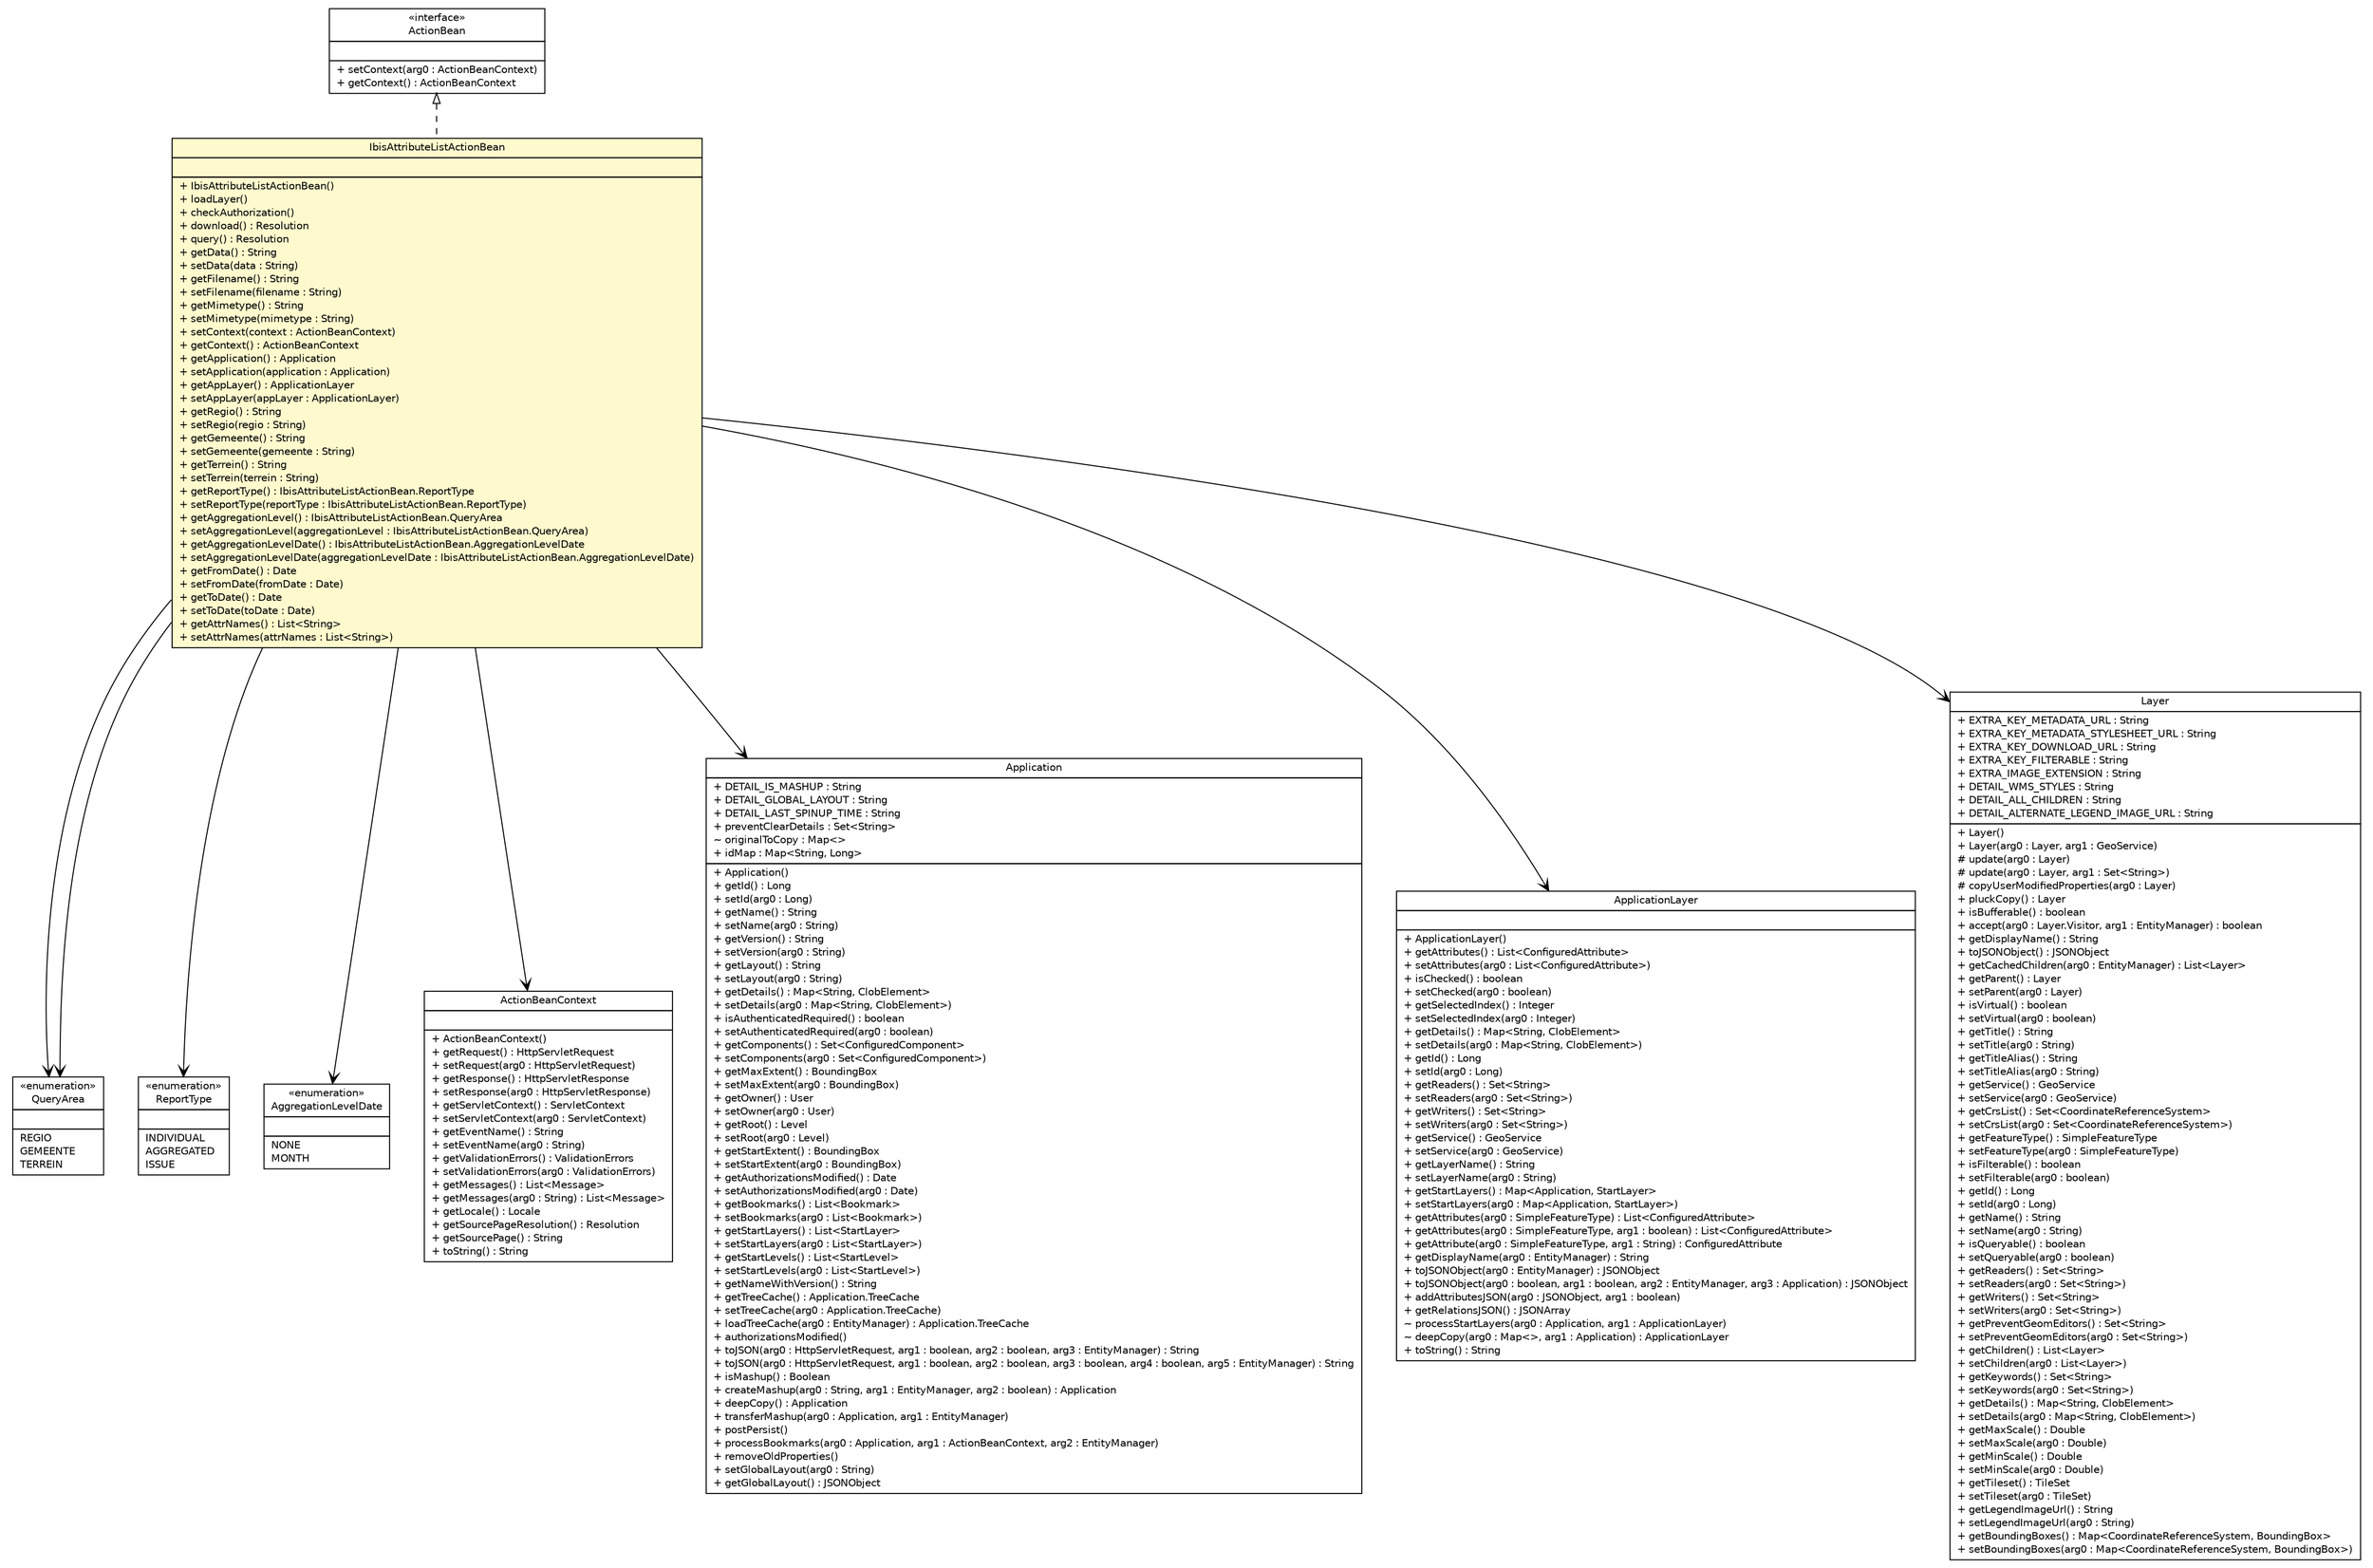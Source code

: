 #!/usr/local/bin/dot
#
# Class diagram 
# Generated by UMLGraph version R5_6-24-gf6e263 (http://www.umlgraph.org/)
#

digraph G {
	edge [fontname="Helvetica",fontsize=10,labelfontname="Helvetica",labelfontsize=10];
	node [fontname="Helvetica",fontsize=10,shape=plaintext];
	nodesep=0.25;
	ranksep=0.5;
	// nl.b3p.viewer.stripes.IbisAttributeListActionBean
	c52 [label=<<table title="nl.b3p.viewer.stripes.IbisAttributeListActionBean" border="0" cellborder="1" cellspacing="0" cellpadding="2" port="p" bgcolor="lemonChiffon" href="./IbisAttributeListActionBean.html">
		<tr><td><table border="0" cellspacing="0" cellpadding="1">
<tr><td align="center" balign="center"> IbisAttributeListActionBean </td></tr>
		</table></td></tr>
		<tr><td><table border="0" cellspacing="0" cellpadding="1">
<tr><td align="left" balign="left">  </td></tr>
		</table></td></tr>
		<tr><td><table border="0" cellspacing="0" cellpadding="1">
<tr><td align="left" balign="left"> + IbisAttributeListActionBean() </td></tr>
<tr><td align="left" balign="left"> + loadLayer() </td></tr>
<tr><td align="left" balign="left"> + checkAuthorization() </td></tr>
<tr><td align="left" balign="left"> + download() : Resolution </td></tr>
<tr><td align="left" balign="left"> + query() : Resolution </td></tr>
<tr><td align="left" balign="left"> + getData() : String </td></tr>
<tr><td align="left" balign="left"> + setData(data : String) </td></tr>
<tr><td align="left" balign="left"> + getFilename() : String </td></tr>
<tr><td align="left" balign="left"> + setFilename(filename : String) </td></tr>
<tr><td align="left" balign="left"> + getMimetype() : String </td></tr>
<tr><td align="left" balign="left"> + setMimetype(mimetype : String) </td></tr>
<tr><td align="left" balign="left"> + setContext(context : ActionBeanContext) </td></tr>
<tr><td align="left" balign="left"> + getContext() : ActionBeanContext </td></tr>
<tr><td align="left" balign="left"> + getApplication() : Application </td></tr>
<tr><td align="left" balign="left"> + setApplication(application : Application) </td></tr>
<tr><td align="left" balign="left"> + getAppLayer() : ApplicationLayer </td></tr>
<tr><td align="left" balign="left"> + setAppLayer(appLayer : ApplicationLayer) </td></tr>
<tr><td align="left" balign="left"> + getRegio() : String </td></tr>
<tr><td align="left" balign="left"> + setRegio(regio : String) </td></tr>
<tr><td align="left" balign="left"> + getGemeente() : String </td></tr>
<tr><td align="left" balign="left"> + setGemeente(gemeente : String) </td></tr>
<tr><td align="left" balign="left"> + getTerrein() : String </td></tr>
<tr><td align="left" balign="left"> + setTerrein(terrein : String) </td></tr>
<tr><td align="left" balign="left"> + getReportType() : IbisAttributeListActionBean.ReportType </td></tr>
<tr><td align="left" balign="left"> + setReportType(reportType : IbisAttributeListActionBean.ReportType) </td></tr>
<tr><td align="left" balign="left"> + getAggregationLevel() : IbisAttributeListActionBean.QueryArea </td></tr>
<tr><td align="left" balign="left"> + setAggregationLevel(aggregationLevel : IbisAttributeListActionBean.QueryArea) </td></tr>
<tr><td align="left" balign="left"> + getAggregationLevelDate() : IbisAttributeListActionBean.AggregationLevelDate </td></tr>
<tr><td align="left" balign="left"> + setAggregationLevelDate(aggregationLevelDate : IbisAttributeListActionBean.AggregationLevelDate) </td></tr>
<tr><td align="left" balign="left"> + getFromDate() : Date </td></tr>
<tr><td align="left" balign="left"> + setFromDate(fromDate : Date) </td></tr>
<tr><td align="left" balign="left"> + getToDate() : Date </td></tr>
<tr><td align="left" balign="left"> + setToDate(toDate : Date) </td></tr>
<tr><td align="left" balign="left"> + getAttrNames() : List&lt;String&gt; </td></tr>
<tr><td align="left" balign="left"> + setAttrNames(attrNames : List&lt;String&gt;) </td></tr>
		</table></td></tr>
		</table>>, URL="./IbisAttributeListActionBean.html", fontname="Helvetica", fontcolor="black", fontsize=10.0];
	// nl.b3p.viewer.stripes.IbisAttributeListActionBean.QueryArea
	c53 [label=<<table title="nl.b3p.viewer.stripes.IbisAttributeListActionBean.QueryArea" border="0" cellborder="1" cellspacing="0" cellpadding="2" port="p" href="./IbisAttributeListActionBean.QueryArea.html">
		<tr><td><table border="0" cellspacing="0" cellpadding="1">
<tr><td align="center" balign="center"> &#171;enumeration&#187; </td></tr>
<tr><td align="center" balign="center"> QueryArea </td></tr>
		</table></td></tr>
		<tr><td><table border="0" cellspacing="0" cellpadding="1">
<tr><td align="left" balign="left">  </td></tr>
		</table></td></tr>
		<tr><td><table border="0" cellspacing="0" cellpadding="1">
<tr><td align="left" balign="left"> REGIO </td></tr>
<tr><td align="left" balign="left"> GEMEENTE </td></tr>
<tr><td align="left" balign="left"> TERREIN </td></tr>
		</table></td></tr>
		</table>>, URL="./IbisAttributeListActionBean.QueryArea.html", fontname="Helvetica", fontcolor="black", fontsize=10.0];
	// nl.b3p.viewer.stripes.IbisAttributeListActionBean.ReportType
	c54 [label=<<table title="nl.b3p.viewer.stripes.IbisAttributeListActionBean.ReportType" border="0" cellborder="1" cellspacing="0" cellpadding="2" port="p" href="./IbisAttributeListActionBean.ReportType.html">
		<tr><td><table border="0" cellspacing="0" cellpadding="1">
<tr><td align="center" balign="center"> &#171;enumeration&#187; </td></tr>
<tr><td align="center" balign="center"> ReportType </td></tr>
		</table></td></tr>
		<tr><td><table border="0" cellspacing="0" cellpadding="1">
<tr><td align="left" balign="left">  </td></tr>
		</table></td></tr>
		<tr><td><table border="0" cellspacing="0" cellpadding="1">
<tr><td align="left" balign="left"> INDIVIDUAL </td></tr>
<tr><td align="left" balign="left"> AGGREGATED </td></tr>
<tr><td align="left" balign="left"> ISSUE </td></tr>
		</table></td></tr>
		</table>>, URL="./IbisAttributeListActionBean.ReportType.html", fontname="Helvetica", fontcolor="black", fontsize=10.0];
	// nl.b3p.viewer.stripes.IbisAttributeListActionBean.AggregationLevelDate
	c55 [label=<<table title="nl.b3p.viewer.stripes.IbisAttributeListActionBean.AggregationLevelDate" border="0" cellborder="1" cellspacing="0" cellpadding="2" port="p" href="./IbisAttributeListActionBean.AggregationLevelDate.html">
		<tr><td><table border="0" cellspacing="0" cellpadding="1">
<tr><td align="center" balign="center"> &#171;enumeration&#187; </td></tr>
<tr><td align="center" balign="center"> AggregationLevelDate </td></tr>
		</table></td></tr>
		<tr><td><table border="0" cellspacing="0" cellpadding="1">
<tr><td align="left" balign="left">  </td></tr>
		</table></td></tr>
		<tr><td><table border="0" cellspacing="0" cellpadding="1">
<tr><td align="left" balign="left"> NONE </td></tr>
<tr><td align="left" balign="left"> MONTH </td></tr>
		</table></td></tr>
		</table>>, URL="./IbisAttributeListActionBean.AggregationLevelDate.html", fontname="Helvetica", fontcolor="black", fontsize=10.0];
	//nl.b3p.viewer.stripes.IbisAttributeListActionBean implements net.sourceforge.stripes.action.ActionBean
	c59:p -> c52:p [dir=back,arrowtail=empty,style=dashed];
	// nl.b3p.viewer.stripes.IbisAttributeListActionBean NAVASSOC net.sourceforge.stripes.action.ActionBeanContext
	c52:p -> c64:p [taillabel="", label="", headlabel="", fontname="Helvetica", fontcolor="black", fontsize=10.0, color="black", arrowhead=open];
	// nl.b3p.viewer.stripes.IbisAttributeListActionBean NAVASSOC nl.b3p.viewer.config.app.Application
	c52:p -> c72:p [taillabel="", label="", headlabel="", fontname="Helvetica", fontcolor="black", fontsize=10.0, color="black", arrowhead=open];
	// nl.b3p.viewer.stripes.IbisAttributeListActionBean NAVASSOC nl.b3p.viewer.config.app.ApplicationLayer
	c52:p -> c75:p [taillabel="", label="", headlabel="", fontname="Helvetica", fontcolor="black", fontsize=10.0, color="black", arrowhead=open];
	// nl.b3p.viewer.stripes.IbisAttributeListActionBean NAVASSOC nl.b3p.viewer.stripes.IbisAttributeListActionBean.ReportType
	c52:p -> c54:p [taillabel="", label="", headlabel="", fontname="Helvetica", fontcolor="black", fontsize=10.0, color="black", arrowhead=open];
	// nl.b3p.viewer.stripes.IbisAttributeListActionBean NAVASSOC nl.b3p.viewer.stripes.IbisAttributeListActionBean.QueryArea
	c52:p -> c53:p [taillabel="", label="", headlabel="", fontname="Helvetica", fontcolor="black", fontsize=10.0, color="black", arrowhead=open];
	// nl.b3p.viewer.stripes.IbisAttributeListActionBean NAVASSOC nl.b3p.viewer.stripes.IbisAttributeListActionBean.AggregationLevelDate
	c52:p -> c55:p [taillabel="", label="", headlabel="", fontname="Helvetica", fontcolor="black", fontsize=10.0, color="black", arrowhead=open];
	// nl.b3p.viewer.stripes.IbisAttributeListActionBean NAVASSOC nl.b3p.viewer.config.services.Layer
	c52:p -> c81:p [taillabel="", label="", headlabel="", fontname="Helvetica", fontcolor="black", fontsize=10.0, color="black", arrowhead=open];
	// nl.b3p.viewer.stripes.IbisAttributeListActionBean NAVASSOC nl.b3p.viewer.stripes.IbisAttributeListActionBean.QueryArea
	c52:p -> c53:p [taillabel="", label="", headlabel="", fontname="Helvetica", fontcolor="black", fontsize=10.0, color="black", arrowhead=open];
	// nl.b3p.viewer.config.app.ApplicationLayer
	c75 [label=<<table title="nl.b3p.viewer.config.app.ApplicationLayer" border="0" cellborder="1" cellspacing="0" cellpadding="2" port="p">
		<tr><td><table border="0" cellspacing="0" cellpadding="1">
<tr><td align="center" balign="center"> ApplicationLayer </td></tr>
		</table></td></tr>
		<tr><td><table border="0" cellspacing="0" cellpadding="1">
<tr><td align="left" balign="left">  </td></tr>
		</table></td></tr>
		<tr><td><table border="0" cellspacing="0" cellpadding="1">
<tr><td align="left" balign="left"> + ApplicationLayer() </td></tr>
<tr><td align="left" balign="left"> + getAttributes() : List&lt;ConfiguredAttribute&gt; </td></tr>
<tr><td align="left" balign="left"> + setAttributes(arg0 : List&lt;ConfiguredAttribute&gt;) </td></tr>
<tr><td align="left" balign="left"> + isChecked() : boolean </td></tr>
<tr><td align="left" balign="left"> + setChecked(arg0 : boolean) </td></tr>
<tr><td align="left" balign="left"> + getSelectedIndex() : Integer </td></tr>
<tr><td align="left" balign="left"> + setSelectedIndex(arg0 : Integer) </td></tr>
<tr><td align="left" balign="left"> + getDetails() : Map&lt;String, ClobElement&gt; </td></tr>
<tr><td align="left" balign="left"> + setDetails(arg0 : Map&lt;String, ClobElement&gt;) </td></tr>
<tr><td align="left" balign="left"> + getId() : Long </td></tr>
<tr><td align="left" balign="left"> + setId(arg0 : Long) </td></tr>
<tr><td align="left" balign="left"> + getReaders() : Set&lt;String&gt; </td></tr>
<tr><td align="left" balign="left"> + setReaders(arg0 : Set&lt;String&gt;) </td></tr>
<tr><td align="left" balign="left"> + getWriters() : Set&lt;String&gt; </td></tr>
<tr><td align="left" balign="left"> + setWriters(arg0 : Set&lt;String&gt;) </td></tr>
<tr><td align="left" balign="left"> + getService() : GeoService </td></tr>
<tr><td align="left" balign="left"> + setService(arg0 : GeoService) </td></tr>
<tr><td align="left" balign="left"> + getLayerName() : String </td></tr>
<tr><td align="left" balign="left"> + setLayerName(arg0 : String) </td></tr>
<tr><td align="left" balign="left"> + getStartLayers() : Map&lt;Application, StartLayer&gt; </td></tr>
<tr><td align="left" balign="left"> + setStartLayers(arg0 : Map&lt;Application, StartLayer&gt;) </td></tr>
<tr><td align="left" balign="left"> + getAttributes(arg0 : SimpleFeatureType) : List&lt;ConfiguredAttribute&gt; </td></tr>
<tr><td align="left" balign="left"> + getAttributes(arg0 : SimpleFeatureType, arg1 : boolean) : List&lt;ConfiguredAttribute&gt; </td></tr>
<tr><td align="left" balign="left"> + getAttribute(arg0 : SimpleFeatureType, arg1 : String) : ConfiguredAttribute </td></tr>
<tr><td align="left" balign="left"> + getDisplayName(arg0 : EntityManager) : String </td></tr>
<tr><td align="left" balign="left"> + toJSONObject(arg0 : EntityManager) : JSONObject </td></tr>
<tr><td align="left" balign="left"> + toJSONObject(arg0 : boolean, arg1 : boolean, arg2 : EntityManager, arg3 : Application) : JSONObject </td></tr>
<tr><td align="left" balign="left"> + addAttributesJSON(arg0 : JSONObject, arg1 : boolean) </td></tr>
<tr><td align="left" balign="left"> + getRelationsJSON() : JSONArray </td></tr>
<tr><td align="left" balign="left"> ~ processStartLayers(arg0 : Application, arg1 : ApplicationLayer) </td></tr>
<tr><td align="left" balign="left"> ~ deepCopy(arg0 : Map&lt;&gt;, arg1 : Application) : ApplicationLayer </td></tr>
<tr><td align="left" balign="left"> + toString() : String </td></tr>
		</table></td></tr>
		</table>>, URL="null", fontname="Helvetica", fontcolor="black", fontsize=10.0];
	// nl.b3p.viewer.config.services.Layer
	c81 [label=<<table title="nl.b3p.viewer.config.services.Layer" border="0" cellborder="1" cellspacing="0" cellpadding="2" port="p">
		<tr><td><table border="0" cellspacing="0" cellpadding="1">
<tr><td align="center" balign="center"> Layer </td></tr>
		</table></td></tr>
		<tr><td><table border="0" cellspacing="0" cellpadding="1">
<tr><td align="left" balign="left"> + EXTRA_KEY_METADATA_URL : String </td></tr>
<tr><td align="left" balign="left"> + EXTRA_KEY_METADATA_STYLESHEET_URL : String </td></tr>
<tr><td align="left" balign="left"> + EXTRA_KEY_DOWNLOAD_URL : String </td></tr>
<tr><td align="left" balign="left"> + EXTRA_KEY_FILTERABLE : String </td></tr>
<tr><td align="left" balign="left"> + EXTRA_IMAGE_EXTENSION : String </td></tr>
<tr><td align="left" balign="left"> + DETAIL_WMS_STYLES : String </td></tr>
<tr><td align="left" balign="left"> + DETAIL_ALL_CHILDREN : String </td></tr>
<tr><td align="left" balign="left"> + DETAIL_ALTERNATE_LEGEND_IMAGE_URL : String </td></tr>
		</table></td></tr>
		<tr><td><table border="0" cellspacing="0" cellpadding="1">
<tr><td align="left" balign="left"> + Layer() </td></tr>
<tr><td align="left" balign="left"> + Layer(arg0 : Layer, arg1 : GeoService) </td></tr>
<tr><td align="left" balign="left"> # update(arg0 : Layer) </td></tr>
<tr><td align="left" balign="left"> # update(arg0 : Layer, arg1 : Set&lt;String&gt;) </td></tr>
<tr><td align="left" balign="left"> # copyUserModifiedProperties(arg0 : Layer) </td></tr>
<tr><td align="left" balign="left"> + pluckCopy() : Layer </td></tr>
<tr><td align="left" balign="left"> + isBufferable() : boolean </td></tr>
<tr><td align="left" balign="left"> + accept(arg0 : Layer.Visitor, arg1 : EntityManager) : boolean </td></tr>
<tr><td align="left" balign="left"> + getDisplayName() : String </td></tr>
<tr><td align="left" balign="left"> + toJSONObject() : JSONObject </td></tr>
<tr><td align="left" balign="left"> + getCachedChildren(arg0 : EntityManager) : List&lt;Layer&gt; </td></tr>
<tr><td align="left" balign="left"> + getParent() : Layer </td></tr>
<tr><td align="left" balign="left"> + setParent(arg0 : Layer) </td></tr>
<tr><td align="left" balign="left"> + isVirtual() : boolean </td></tr>
<tr><td align="left" balign="left"> + setVirtual(arg0 : boolean) </td></tr>
<tr><td align="left" balign="left"> + getTitle() : String </td></tr>
<tr><td align="left" balign="left"> + setTitle(arg0 : String) </td></tr>
<tr><td align="left" balign="left"> + getTitleAlias() : String </td></tr>
<tr><td align="left" balign="left"> + setTitleAlias(arg0 : String) </td></tr>
<tr><td align="left" balign="left"> + getService() : GeoService </td></tr>
<tr><td align="left" balign="left"> + setService(arg0 : GeoService) </td></tr>
<tr><td align="left" balign="left"> + getCrsList() : Set&lt;CoordinateReferenceSystem&gt; </td></tr>
<tr><td align="left" balign="left"> + setCrsList(arg0 : Set&lt;CoordinateReferenceSystem&gt;) </td></tr>
<tr><td align="left" balign="left"> + getFeatureType() : SimpleFeatureType </td></tr>
<tr><td align="left" balign="left"> + setFeatureType(arg0 : SimpleFeatureType) </td></tr>
<tr><td align="left" balign="left"> + isFilterable() : boolean </td></tr>
<tr><td align="left" balign="left"> + setFilterable(arg0 : boolean) </td></tr>
<tr><td align="left" balign="left"> + getId() : Long </td></tr>
<tr><td align="left" balign="left"> + setId(arg0 : Long) </td></tr>
<tr><td align="left" balign="left"> + getName() : String </td></tr>
<tr><td align="left" balign="left"> + setName(arg0 : String) </td></tr>
<tr><td align="left" balign="left"> + isQueryable() : boolean </td></tr>
<tr><td align="left" balign="left"> + setQueryable(arg0 : boolean) </td></tr>
<tr><td align="left" balign="left"> + getReaders() : Set&lt;String&gt; </td></tr>
<tr><td align="left" balign="left"> + setReaders(arg0 : Set&lt;String&gt;) </td></tr>
<tr><td align="left" balign="left"> + getWriters() : Set&lt;String&gt; </td></tr>
<tr><td align="left" balign="left"> + setWriters(arg0 : Set&lt;String&gt;) </td></tr>
<tr><td align="left" balign="left"> + getPreventGeomEditors() : Set&lt;String&gt; </td></tr>
<tr><td align="left" balign="left"> + setPreventGeomEditors(arg0 : Set&lt;String&gt;) </td></tr>
<tr><td align="left" balign="left"> + getChildren() : List&lt;Layer&gt; </td></tr>
<tr><td align="left" balign="left"> + setChildren(arg0 : List&lt;Layer&gt;) </td></tr>
<tr><td align="left" balign="left"> + getKeywords() : Set&lt;String&gt; </td></tr>
<tr><td align="left" balign="left"> + setKeywords(arg0 : Set&lt;String&gt;) </td></tr>
<tr><td align="left" balign="left"> + getDetails() : Map&lt;String, ClobElement&gt; </td></tr>
<tr><td align="left" balign="left"> + setDetails(arg0 : Map&lt;String, ClobElement&gt;) </td></tr>
<tr><td align="left" balign="left"> + getMaxScale() : Double </td></tr>
<tr><td align="left" balign="left"> + setMaxScale(arg0 : Double) </td></tr>
<tr><td align="left" balign="left"> + getMinScale() : Double </td></tr>
<tr><td align="left" balign="left"> + setMinScale(arg0 : Double) </td></tr>
<tr><td align="left" balign="left"> + getTileset() : TileSet </td></tr>
<tr><td align="left" balign="left"> + setTileset(arg0 : TileSet) </td></tr>
<tr><td align="left" balign="left"> + getLegendImageUrl() : String </td></tr>
<tr><td align="left" balign="left"> + setLegendImageUrl(arg0 : String) </td></tr>
<tr><td align="left" balign="left"> + getBoundingBoxes() : Map&lt;CoordinateReferenceSystem, BoundingBox&gt; </td></tr>
<tr><td align="left" balign="left"> + setBoundingBoxes(arg0 : Map&lt;CoordinateReferenceSystem, BoundingBox&gt;) </td></tr>
		</table></td></tr>
		</table>>, URL="null", fontname="Helvetica", fontcolor="black", fontsize=10.0];
	// net.sourceforge.stripes.action.ActionBeanContext
	c64 [label=<<table title="net.sourceforge.stripes.action.ActionBeanContext" border="0" cellborder="1" cellspacing="0" cellpadding="2" port="p">
		<tr><td><table border="0" cellspacing="0" cellpadding="1">
<tr><td align="center" balign="center"> ActionBeanContext </td></tr>
		</table></td></tr>
		<tr><td><table border="0" cellspacing="0" cellpadding="1">
<tr><td align="left" balign="left">  </td></tr>
		</table></td></tr>
		<tr><td><table border="0" cellspacing="0" cellpadding="1">
<tr><td align="left" balign="left"> + ActionBeanContext() </td></tr>
<tr><td align="left" balign="left"> + getRequest() : HttpServletRequest </td></tr>
<tr><td align="left" balign="left"> + setRequest(arg0 : HttpServletRequest) </td></tr>
<tr><td align="left" balign="left"> + getResponse() : HttpServletResponse </td></tr>
<tr><td align="left" balign="left"> + setResponse(arg0 : HttpServletResponse) </td></tr>
<tr><td align="left" balign="left"> + getServletContext() : ServletContext </td></tr>
<tr><td align="left" balign="left"> + setServletContext(arg0 : ServletContext) </td></tr>
<tr><td align="left" balign="left"> + getEventName() : String </td></tr>
<tr><td align="left" balign="left"> + setEventName(arg0 : String) </td></tr>
<tr><td align="left" balign="left"> + getValidationErrors() : ValidationErrors </td></tr>
<tr><td align="left" balign="left"> + setValidationErrors(arg0 : ValidationErrors) </td></tr>
<tr><td align="left" balign="left"> + getMessages() : List&lt;Message&gt; </td></tr>
<tr><td align="left" balign="left"> + getMessages(arg0 : String) : List&lt;Message&gt; </td></tr>
<tr><td align="left" balign="left"> + getLocale() : Locale </td></tr>
<tr><td align="left" balign="left"> + getSourcePageResolution() : Resolution </td></tr>
<tr><td align="left" balign="left"> + getSourcePage() : String </td></tr>
<tr><td align="left" balign="left"> + toString() : String </td></tr>
		</table></td></tr>
		</table>>, URL="null", fontname="Helvetica", fontcolor="black", fontsize=10.0];
	// nl.b3p.viewer.config.app.Application
	c72 [label=<<table title="nl.b3p.viewer.config.app.Application" border="0" cellborder="1" cellspacing="0" cellpadding="2" port="p">
		<tr><td><table border="0" cellspacing="0" cellpadding="1">
<tr><td align="center" balign="center"> Application </td></tr>
		</table></td></tr>
		<tr><td><table border="0" cellspacing="0" cellpadding="1">
<tr><td align="left" balign="left"> + DETAIL_IS_MASHUP : String </td></tr>
<tr><td align="left" balign="left"> + DETAIL_GLOBAL_LAYOUT : String </td></tr>
<tr><td align="left" balign="left"> + DETAIL_LAST_SPINUP_TIME : String </td></tr>
<tr><td align="left" balign="left"> + preventClearDetails : Set&lt;String&gt; </td></tr>
<tr><td align="left" balign="left"> ~ originalToCopy : Map&lt;&gt; </td></tr>
<tr><td align="left" balign="left"> + idMap : Map&lt;String, Long&gt; </td></tr>
		</table></td></tr>
		<tr><td><table border="0" cellspacing="0" cellpadding="1">
<tr><td align="left" balign="left"> + Application() </td></tr>
<tr><td align="left" balign="left"> + getId() : Long </td></tr>
<tr><td align="left" balign="left"> + setId(arg0 : Long) </td></tr>
<tr><td align="left" balign="left"> + getName() : String </td></tr>
<tr><td align="left" balign="left"> + setName(arg0 : String) </td></tr>
<tr><td align="left" balign="left"> + getVersion() : String </td></tr>
<tr><td align="left" balign="left"> + setVersion(arg0 : String) </td></tr>
<tr><td align="left" balign="left"> + getLayout() : String </td></tr>
<tr><td align="left" balign="left"> + setLayout(arg0 : String) </td></tr>
<tr><td align="left" balign="left"> + getDetails() : Map&lt;String, ClobElement&gt; </td></tr>
<tr><td align="left" balign="left"> + setDetails(arg0 : Map&lt;String, ClobElement&gt;) </td></tr>
<tr><td align="left" balign="left"> + isAuthenticatedRequired() : boolean </td></tr>
<tr><td align="left" balign="left"> + setAuthenticatedRequired(arg0 : boolean) </td></tr>
<tr><td align="left" balign="left"> + getComponents() : Set&lt;ConfiguredComponent&gt; </td></tr>
<tr><td align="left" balign="left"> + setComponents(arg0 : Set&lt;ConfiguredComponent&gt;) </td></tr>
<tr><td align="left" balign="left"> + getMaxExtent() : BoundingBox </td></tr>
<tr><td align="left" balign="left"> + setMaxExtent(arg0 : BoundingBox) </td></tr>
<tr><td align="left" balign="left"> + getOwner() : User </td></tr>
<tr><td align="left" balign="left"> + setOwner(arg0 : User) </td></tr>
<tr><td align="left" balign="left"> + getRoot() : Level </td></tr>
<tr><td align="left" balign="left"> + setRoot(arg0 : Level) </td></tr>
<tr><td align="left" balign="left"> + getStartExtent() : BoundingBox </td></tr>
<tr><td align="left" balign="left"> + setStartExtent(arg0 : BoundingBox) </td></tr>
<tr><td align="left" balign="left"> + getAuthorizationsModified() : Date </td></tr>
<tr><td align="left" balign="left"> + setAuthorizationsModified(arg0 : Date) </td></tr>
<tr><td align="left" balign="left"> + getBookmarks() : List&lt;Bookmark&gt; </td></tr>
<tr><td align="left" balign="left"> + setBookmarks(arg0 : List&lt;Bookmark&gt;) </td></tr>
<tr><td align="left" balign="left"> + getStartLayers() : List&lt;StartLayer&gt; </td></tr>
<tr><td align="left" balign="left"> + setStartLayers(arg0 : List&lt;StartLayer&gt;) </td></tr>
<tr><td align="left" balign="left"> + getStartLevels() : List&lt;StartLevel&gt; </td></tr>
<tr><td align="left" balign="left"> + setStartLevels(arg0 : List&lt;StartLevel&gt;) </td></tr>
<tr><td align="left" balign="left"> + getNameWithVersion() : String </td></tr>
<tr><td align="left" balign="left"> + getTreeCache() : Application.TreeCache </td></tr>
<tr><td align="left" balign="left"> + setTreeCache(arg0 : Application.TreeCache) </td></tr>
<tr><td align="left" balign="left"> + loadTreeCache(arg0 : EntityManager) : Application.TreeCache </td></tr>
<tr><td align="left" balign="left"> + authorizationsModified() </td></tr>
<tr><td align="left" balign="left"> + toJSON(arg0 : HttpServletRequest, arg1 : boolean, arg2 : boolean, arg3 : EntityManager) : String </td></tr>
<tr><td align="left" balign="left"> + toJSON(arg0 : HttpServletRequest, arg1 : boolean, arg2 : boolean, arg3 : boolean, arg4 : boolean, arg5 : EntityManager) : String </td></tr>
<tr><td align="left" balign="left"> + isMashup() : Boolean </td></tr>
<tr><td align="left" balign="left"> + createMashup(arg0 : String, arg1 : EntityManager, arg2 : boolean) : Application </td></tr>
<tr><td align="left" balign="left"> + deepCopy() : Application </td></tr>
<tr><td align="left" balign="left"> + transferMashup(arg0 : Application, arg1 : EntityManager) </td></tr>
<tr><td align="left" balign="left"> + postPersist() </td></tr>
<tr><td align="left" balign="left"> + processBookmarks(arg0 : Application, arg1 : ActionBeanContext, arg2 : EntityManager) </td></tr>
<tr><td align="left" balign="left"> + removeOldProperties() </td></tr>
<tr><td align="left" balign="left"> + setGlobalLayout(arg0 : String) </td></tr>
<tr><td align="left" balign="left"> + getGlobalLayout() : JSONObject </td></tr>
		</table></td></tr>
		</table>>, URL="null", fontname="Helvetica", fontcolor="black", fontsize=10.0];
	// net.sourceforge.stripes.action.ActionBean
	c59 [label=<<table title="net.sourceforge.stripes.action.ActionBean" border="0" cellborder="1" cellspacing="0" cellpadding="2" port="p">
		<tr><td><table border="0" cellspacing="0" cellpadding="1">
<tr><td align="center" balign="center"> &#171;interface&#187; </td></tr>
<tr><td align="center" balign="center"> ActionBean </td></tr>
		</table></td></tr>
		<tr><td><table border="0" cellspacing="0" cellpadding="1">
<tr><td align="left" balign="left">  </td></tr>
		</table></td></tr>
		<tr><td><table border="0" cellspacing="0" cellpadding="1">
<tr><td align="left" balign="left"> + setContext(arg0 : ActionBeanContext) </td></tr>
<tr><td align="left" balign="left"> + getContext() : ActionBeanContext </td></tr>
		</table></td></tr>
		</table>>, URL="null", fontname="Helvetica", fontcolor="black", fontsize=10.0];
}

